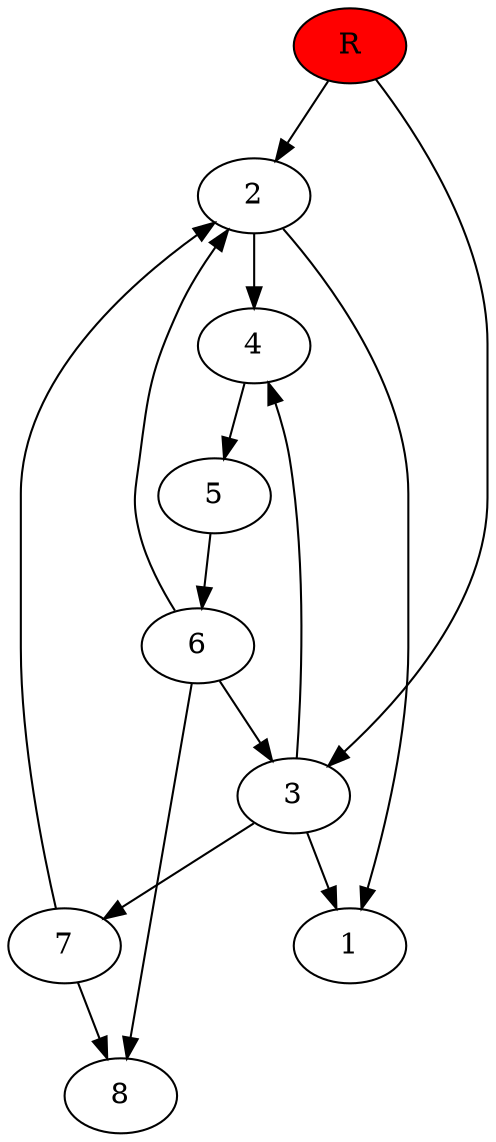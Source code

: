 digraph prb16246 {
	1
	2
	3
	4
	5
	6
	7
	8
	R [fillcolor="#ff0000" style=filled]
	2 -> 1
	2 -> 4
	3 -> 1
	3 -> 4
	3 -> 7
	4 -> 5
	5 -> 6
	6 -> 2
	6 -> 3
	6 -> 8
	7 -> 2
	7 -> 8
	R -> 2
	R -> 3
}
